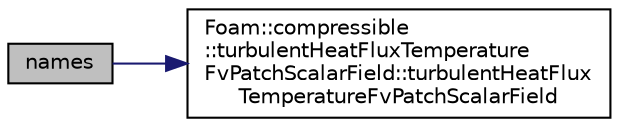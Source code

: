 digraph "names"
{
  bgcolor="transparent";
  edge [fontname="Helvetica",fontsize="10",labelfontname="Helvetica",labelfontsize="10"];
  node [fontname="Helvetica",fontsize="10",shape=record];
  rankdir="LR";
  Node1 [label="names",height=0.2,width=0.4,color="black", fillcolor="grey75", style="filled", fontcolor="black"];
  Node1 -> Node2 [color="midnightblue",fontsize="10",style="solid",fontname="Helvetica"];
  Node2 [label="Foam::compressible\l::turbulentHeatFluxTemperature\lFvPatchScalarField::turbulentHeatFlux\lTemperatureFvPatchScalarField",height=0.2,width=0.4,color="black",URL="$a02703.html#ad6a9d5d167e850c700d525edc229b73c",tooltip="Construct from patch and internal field. "];
}
